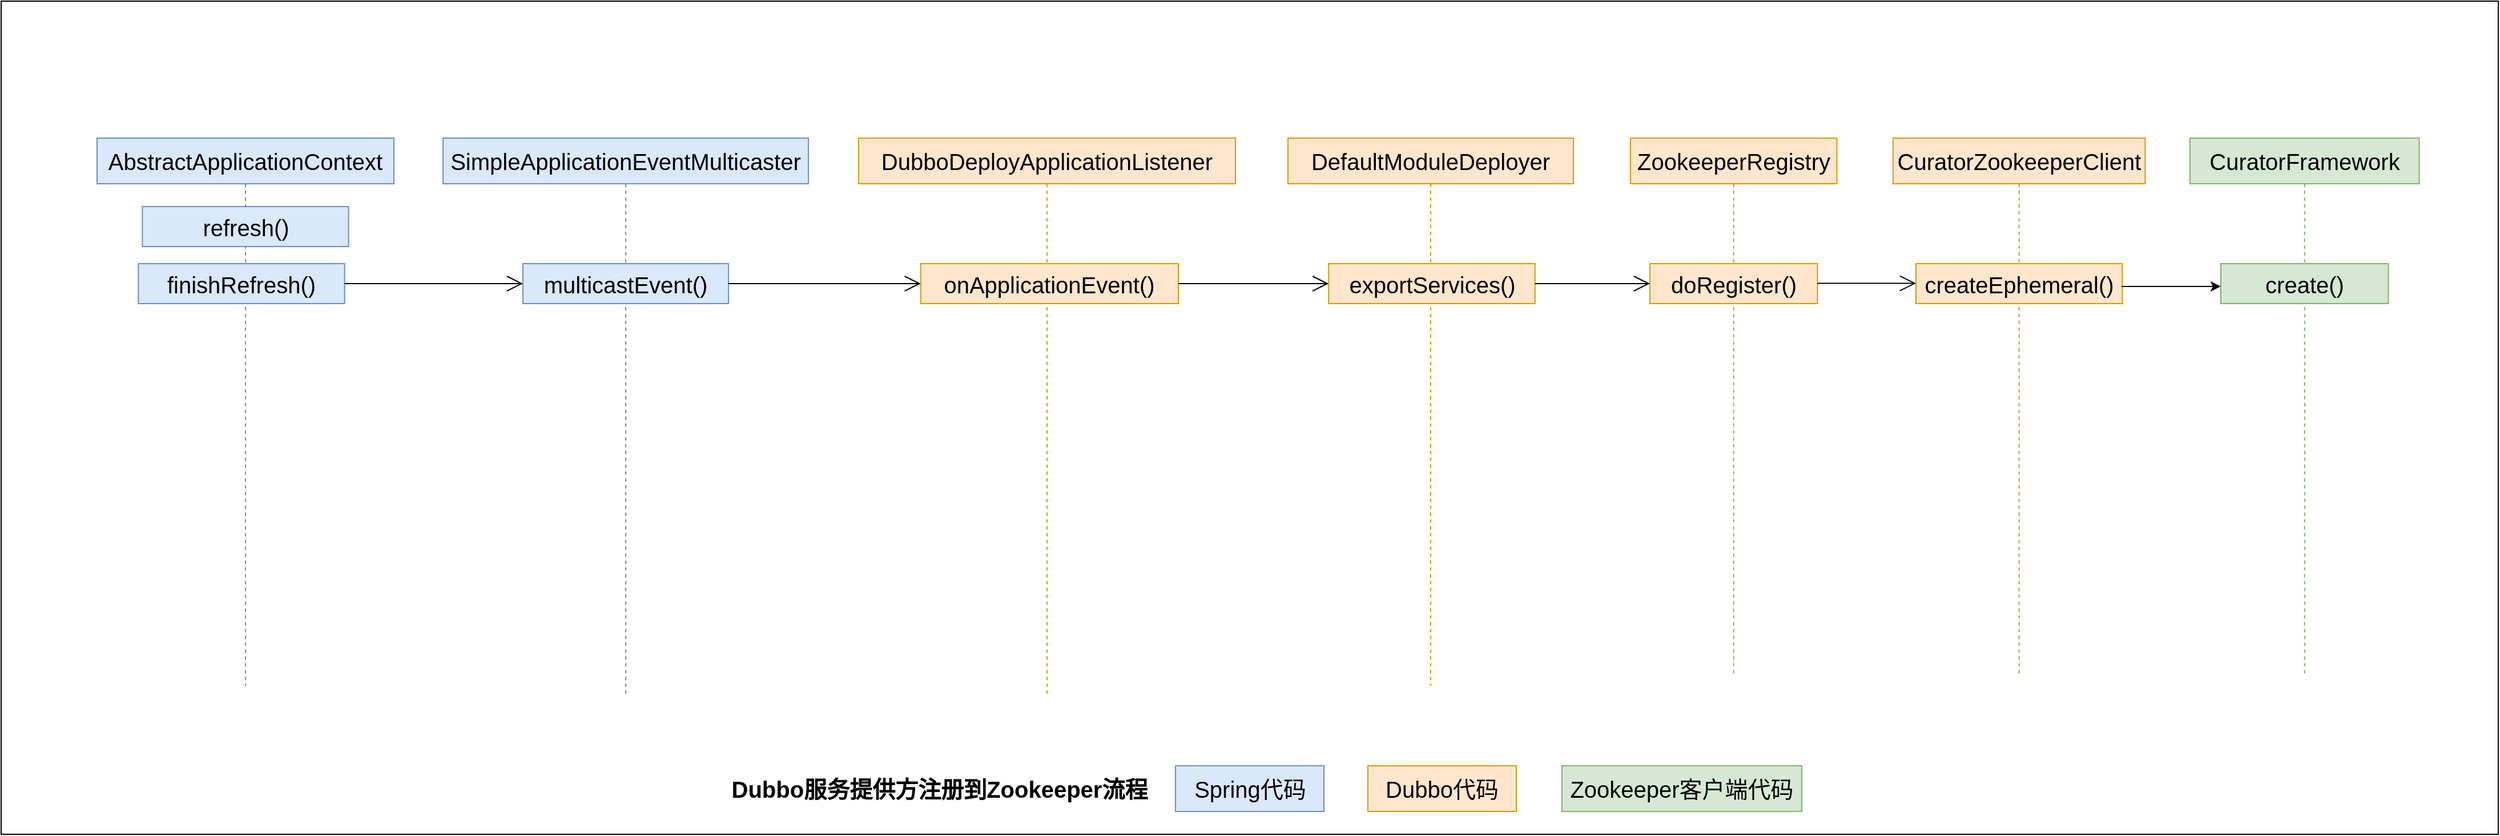 <mxfile version="28.0.6">
  <diagram name="第 1 页" id="xwlVY48jZOfA3PrioJLu">
    <mxGraphModel dx="2253" dy="788" grid="1" gridSize="10" guides="1" tooltips="1" connect="1" arrows="1" fold="1" page="1" pageScale="1" pageWidth="827" pageHeight="1169" math="0" shadow="0">
      <root>
        <mxCell id="0" />
        <mxCell id="1" parent="0" />
        <mxCell id="1j3soAuKBiSglBNwDgY3-20" value="" style="rounded=0;whiteSpace=wrap;html=1;" parent="1" vertex="1">
          <mxGeometry x="-757" y="220" width="2187" height="730" as="geometry" />
        </mxCell>
        <mxCell id="1j3soAuKBiSglBNwDgY3-1" value="&lt;span style=&quot;font-size: 20px;&quot;&gt;DubboDeployApplicationListener&lt;/span&gt;" style="shape=umlLifeline;perimeter=lifelinePerimeter;whiteSpace=wrap;html=1;container=1;dropTarget=0;collapsible=0;recursiveResize=0;outlineConnect=0;portConstraint=eastwest;newEdgeStyle={&quot;curved&quot;:0,&quot;rounded&quot;:0};fillColor=#ffe6cc;strokeColor=#d79b00;" parent="1" vertex="1">
          <mxGeometry x="-6" y="340" width="330" height="490" as="geometry" />
        </mxCell>
        <mxCell id="1j3soAuKBiSglBNwDgY3-2" value="&lt;span style=&quot;font-size: 20px;&quot;&gt;DefaultModuleDeployer&lt;/span&gt;" style="shape=umlLifeline;perimeter=lifelinePerimeter;whiteSpace=wrap;html=1;container=1;dropTarget=0;collapsible=0;recursiveResize=0;outlineConnect=0;portConstraint=eastwest;newEdgeStyle={&quot;curved&quot;:0,&quot;rounded&quot;:0};fillColor=#ffe6cc;strokeColor=#d79b00;" parent="1" vertex="1">
          <mxGeometry x="370" y="340" width="250" height="480" as="geometry" />
        </mxCell>
        <mxCell id="1j3soAuKBiSglBNwDgY3-4" value="&lt;span style=&quot;font-size: 20px; text-wrap-mode: wrap;&quot;&gt;exportServices()&lt;/span&gt;" style="html=1;points=[[0,0,0,0,5],[0,1,0,0,-5],[1,0,0,0,5],[1,1,0,0,-5]];perimeter=orthogonalPerimeter;outlineConnect=0;targetShapes=umlLifeline;portConstraint=eastwest;newEdgeStyle={&quot;curved&quot;:0,&quot;rounded&quot;:0};fillColor=#ffe6cc;strokeColor=#d79b00;" parent="1j3soAuKBiSglBNwDgY3-2" vertex="1">
          <mxGeometry x="35.63" y="110" width="180.75" height="35" as="geometry" />
        </mxCell>
        <mxCell id="1j3soAuKBiSglBNwDgY3-5" value="onApplicationEvent()" style="html=1;whiteSpace=wrap;fontSize=20;fillColor=#ffe6cc;strokeColor=#d79b00;" parent="1" vertex="1">
          <mxGeometry x="48.37" y="450" width="225.63" height="35" as="geometry" />
        </mxCell>
        <mxCell id="1j3soAuKBiSglBNwDgY3-7" value="" style="endArrow=open;endFill=1;endSize=12;html=1;rounded=0;exitX=1;exitY=0.5;exitDx=0;exitDy=0;" parent="1" source="1j3soAuKBiSglBNwDgY3-5" target="1j3soAuKBiSglBNwDgY3-4" edge="1">
          <mxGeometry width="160" relative="1" as="geometry">
            <mxPoint x="320" y="540" as="sourcePoint" />
            <mxPoint x="480" y="540" as="targetPoint" />
          </mxGeometry>
        </mxCell>
        <mxCell id="1j3soAuKBiSglBNwDgY3-8" value="ZookeeperRegistry" style="shape=umlLifeline;perimeter=lifelinePerimeter;whiteSpace=wrap;html=1;container=1;dropTarget=0;collapsible=0;recursiveResize=0;outlineConnect=0;portConstraint=eastwest;newEdgeStyle={&quot;curved&quot;:0,&quot;rounded&quot;:0};fontSize=20;fillColor=#ffe6cc;strokeColor=#d79b00;" parent="1" vertex="1">
          <mxGeometry x="670" y="340" width="180.75" height="470" as="geometry" />
        </mxCell>
        <mxCell id="1j3soAuKBiSglBNwDgY3-18" value="&lt;div style=&quot;text-align: left;&quot;&gt;&lt;span style=&quot;background-color: transparent; text-align: center; font-size: 20px; text-wrap-mode: wrap;&quot;&gt;doRegister&lt;/span&gt;&lt;span style=&quot;background-color: transparent; font-size: 20px; text-wrap-mode: wrap;&quot;&gt;()&lt;/span&gt;&lt;/div&gt;" style="html=1;points=[[0,0,0,0,5],[0,1,0,0,-5],[1,0,0,0,5],[1,1,0,0,-5]];perimeter=orthogonalPerimeter;outlineConnect=0;targetShapes=umlLifeline;portConstraint=eastwest;newEdgeStyle={&quot;curved&quot;:0,&quot;rounded&quot;:0};fillColor=#ffe6cc;strokeColor=#d79b00;" parent="1j3soAuKBiSglBNwDgY3-8" vertex="1">
          <mxGeometry x="17" y="110" width="146.75" height="35" as="geometry" />
        </mxCell>
        <mxCell id="1j3soAuKBiSglBNwDgY3-11" value="AbstractApplicationContext" style="shape=umlLifeline;perimeter=lifelinePerimeter;whiteSpace=wrap;html=1;container=1;dropTarget=0;collapsible=0;recursiveResize=0;outlineConnect=0;portConstraint=eastwest;newEdgeStyle={&quot;curved&quot;:0,&quot;rounded&quot;:0};fontSize=20;fillColor=#dae8fc;strokeColor=#6c8ebf;" parent="1" vertex="1">
          <mxGeometry x="-673" y="340" width="260" height="480" as="geometry" />
        </mxCell>
        <mxCell id="1j3soAuKBiSglBNwDgY3-12" value="finishRefresh()" style="html=1;whiteSpace=wrap;fontSize=20;fillColor=#dae8fc;strokeColor=#6c8ebf;" parent="1" vertex="1">
          <mxGeometry x="-636.82" y="450" width="180.63" height="35" as="geometry" />
        </mxCell>
        <mxCell id="1j3soAuKBiSglBNwDgY3-13" value="SimpleApplicationEventMulticaster" style="shape=umlLifeline;perimeter=lifelinePerimeter;whiteSpace=wrap;html=1;container=1;dropTarget=0;collapsible=0;recursiveResize=0;outlineConnect=0;portConstraint=eastwest;newEdgeStyle={&quot;curved&quot;:0,&quot;rounded&quot;:0};fontSize=20;fillColor=#dae8fc;strokeColor=#6c8ebf;" parent="1" vertex="1">
          <mxGeometry x="-370" y="340" width="320" height="490" as="geometry" />
        </mxCell>
        <mxCell id="1j3soAuKBiSglBNwDgY3-14" value="multicastEvent()" style="html=1;whiteSpace=wrap;fontSize=20;fillColor=#dae8fc;strokeColor=#6c8ebf;" parent="1" vertex="1">
          <mxGeometry x="-300" y="450" width="180" height="35" as="geometry" />
        </mxCell>
        <mxCell id="1j3soAuKBiSglBNwDgY3-15" value="" style="endArrow=open;endFill=1;endSize=12;html=1;rounded=0;exitX=1;exitY=0.5;exitDx=0;exitDy=0;entryX=0;entryY=0.5;entryDx=0;entryDy=0;" parent="1" source="1j3soAuKBiSglBNwDgY3-12" target="1j3soAuKBiSglBNwDgY3-14" edge="1">
          <mxGeometry width="160" relative="1" as="geometry">
            <mxPoint x="-430" y="560" as="sourcePoint" />
            <mxPoint x="-270" y="560" as="targetPoint" />
          </mxGeometry>
        </mxCell>
        <mxCell id="1j3soAuKBiSglBNwDgY3-17" value="" style="endArrow=open;endFill=1;endSize=12;html=1;rounded=0;exitX=1;exitY=0.5;exitDx=0;exitDy=0;entryX=0;entryY=0.5;entryDx=0;entryDy=0;" parent="1" source="1j3soAuKBiSglBNwDgY3-14" target="1j3soAuKBiSglBNwDgY3-5" edge="1">
          <mxGeometry width="160" relative="1" as="geometry">
            <mxPoint x="-80" y="590" as="sourcePoint" />
            <mxPoint x="80" y="590" as="targetPoint" />
          </mxGeometry>
        </mxCell>
        <mxCell id="1j3soAuKBiSglBNwDgY3-19" value="" style="endArrow=open;endFill=1;endSize=12;html=1;rounded=0;" parent="1" source="1j3soAuKBiSglBNwDgY3-4" target="1j3soAuKBiSglBNwDgY3-18" edge="1">
          <mxGeometry width="160" relative="1" as="geometry">
            <mxPoint x="572.75" y="579" as="sourcePoint" />
            <mxPoint x="650" y="730" as="targetPoint" />
          </mxGeometry>
        </mxCell>
        <mxCell id="1j3soAuKBiSglBNwDgY3-21" value="Dubbo服务提供方注册到Zookeeper&lt;span style=&quot;background-color: transparent; color: light-dark(rgb(0, 0, 0), rgb(255, 255, 255));&quot;&gt;流程&lt;/span&gt;" style="text;html=1;align=center;verticalAlign=middle;whiteSpace=wrap;rounded=0;fontSize=20;fontStyle=1" parent="1" vertex="1">
          <mxGeometry x="-150" y="895" width="430" height="30" as="geometry" />
        </mxCell>
        <mxCell id="1j3soAuKBiSglBNwDgY3-22" value="CuratorZookeeperClient" style="shape=umlLifeline;perimeter=lifelinePerimeter;whiteSpace=wrap;html=1;container=1;dropTarget=0;collapsible=0;recursiveResize=0;outlineConnect=0;portConstraint=eastwest;newEdgeStyle={&quot;curved&quot;:0,&quot;rounded&quot;:0};fontSize=20;fillColor=#ffe6cc;strokeColor=#d79b00;" parent="1" vertex="1">
          <mxGeometry x="900" y="340" width="220.75" height="470" as="geometry" />
        </mxCell>
        <mxCell id="1j3soAuKBiSglBNwDgY3-23" value="&lt;div style=&quot;text-align: left;&quot;&gt;&lt;span style=&quot;background-color: transparent; text-align: center; font-size: 20px; text-wrap-mode: wrap;&quot;&gt;createEphemeral&lt;/span&gt;&lt;span style=&quot;font-size: 20px; text-wrap-mode: wrap;&quot;&gt;()&lt;/span&gt;&lt;/div&gt;" style="html=1;points=[[0,0,0,0,5],[0,1,0,0,-5],[1,0,0,0,5],[1,1,0,0,-5]];perimeter=orthogonalPerimeter;outlineConnect=0;targetShapes=umlLifeline;portConstraint=eastwest;newEdgeStyle={&quot;curved&quot;:0,&quot;rounded&quot;:0};fillColor=#ffe6cc;strokeColor=#d79b00;" parent="1j3soAuKBiSglBNwDgY3-22" vertex="1">
          <mxGeometry x="20" y="110" width="180.75" height="35" as="geometry" />
        </mxCell>
        <mxCell id="1j3soAuKBiSglBNwDgY3-27" value="" style="endArrow=open;endFill=1;endSize=12;html=1;rounded=0;exitX=0.999;exitY=0.494;exitDx=0;exitDy=0;exitPerimeter=0;" parent="1" source="1j3soAuKBiSglBNwDgY3-18" target="1j3soAuKBiSglBNwDgY3-23" edge="1">
          <mxGeometry width="160" relative="1" as="geometry">
            <mxPoint x="840" y="580" as="sourcePoint" />
            <mxPoint x="1000" y="700" as="targetPoint" />
          </mxGeometry>
        </mxCell>
        <mxCell id="1j3soAuKBiSglBNwDgY3-29" value="Spring代码" style="rounded=0;whiteSpace=wrap;html=1;fontSize=20;fillColor=#dae8fc;strokeColor=#6c8ebf;" parent="1" vertex="1">
          <mxGeometry x="271.5" y="890" width="130" height="40" as="geometry" />
        </mxCell>
        <mxCell id="1j3soAuKBiSglBNwDgY3-30" value="Dubbo代码" style="rounded=0;whiteSpace=wrap;html=1;fontSize=20;fillColor=#ffe6cc;strokeColor=#d79b00;" parent="1" vertex="1">
          <mxGeometry x="440" y="890" width="130" height="40" as="geometry" />
        </mxCell>
        <mxCell id="1j3soAuKBiSglBNwDgY3-31" value="Zookeeper客户端代码" style="rounded=0;whiteSpace=wrap;html=1;fontSize=20;fillColor=#d5e8d4;strokeColor=#82b366;" parent="1" vertex="1">
          <mxGeometry x="610" y="890" width="210" height="40" as="geometry" />
        </mxCell>
        <mxCell id="_5ooX8qzl-79SjFNeYgx-1" value="CuratorFramework" style="shape=umlLifeline;perimeter=lifelinePerimeter;whiteSpace=wrap;html=1;container=1;dropTarget=0;collapsible=0;recursiveResize=0;outlineConnect=0;portConstraint=eastwest;newEdgeStyle={&quot;curved&quot;:0,&quot;rounded&quot;:0};fontSize=20;fillColor=#d5e8d4;strokeColor=#82b366;" parent="1" vertex="1">
          <mxGeometry x="1160" y="340" width="200.75" height="470" as="geometry" />
        </mxCell>
        <mxCell id="_5ooX8qzl-79SjFNeYgx-2" value="&lt;div style=&quot;text-align: left;&quot;&gt;&lt;span style=&quot;background-color: transparent; text-align: center; font-size: 20px; text-wrap-mode: wrap;&quot;&gt;create&lt;/span&gt;&lt;span style=&quot;font-size: 20px; text-wrap-mode: wrap;&quot;&gt;()&lt;/span&gt;&lt;/div&gt;" style="html=1;points=[[0,0,0,0,5],[0,1,0,0,-5],[1,0,0,0,5],[1,1,0,0,-5]];perimeter=orthogonalPerimeter;outlineConnect=0;targetShapes=umlLifeline;portConstraint=eastwest;newEdgeStyle={&quot;curved&quot;:0,&quot;rounded&quot;:0};fillColor=#d5e8d4;strokeColor=#82b366;" parent="_5ooX8qzl-79SjFNeYgx-1" vertex="1">
          <mxGeometry x="27" y="110" width="146.75" height="35" as="geometry" />
        </mxCell>
        <mxCell id="_5ooX8qzl-79SjFNeYgx-3" value="" style="endArrow=classic;html=1;rounded=0;exitX=0.996;exitY=0.571;exitDx=0;exitDy=0;exitPerimeter=0;" parent="1" source="1j3soAuKBiSglBNwDgY3-23" target="_5ooX8qzl-79SjFNeYgx-2" edge="1">
          <mxGeometry width="50" height="50" relative="1" as="geometry">
            <mxPoint x="1080" y="590" as="sourcePoint" />
            <mxPoint x="1130" y="540" as="targetPoint" />
          </mxGeometry>
        </mxCell>
        <mxCell id="QV-uhHedsgTvd6nu_QOP-1" value="refresh()" style="html=1;whiteSpace=wrap;fontSize=20;fillColor=#dae8fc;strokeColor=#6c8ebf;" vertex="1" parent="1">
          <mxGeometry x="-633.32" y="400" width="180.63" height="35" as="geometry" />
        </mxCell>
      </root>
    </mxGraphModel>
  </diagram>
</mxfile>
